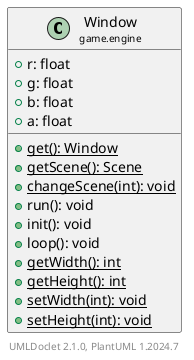@startuml
    set namespaceSeparator none
    hide empty fields
    hide empty methods

    class "<size:14>Window\n<size:10>game.engine" as game.engine.Window [[Window.html]] {
        +r: float
        +g: float
        +b: float
        +a: float
        {static} +get(): Window
        {static} +getScene(): Scene
        {static} +changeScene(int): void
        +run(): void
        +init(): void
        +loop(): void
        {static} +getWidth(): int
        {static} +getHeight(): int
        {static} +setWidth(int): void
        {static} +setHeight(int): void
    }

    center footer UMLDoclet 2.1.0, PlantUML %version()
@enduml
